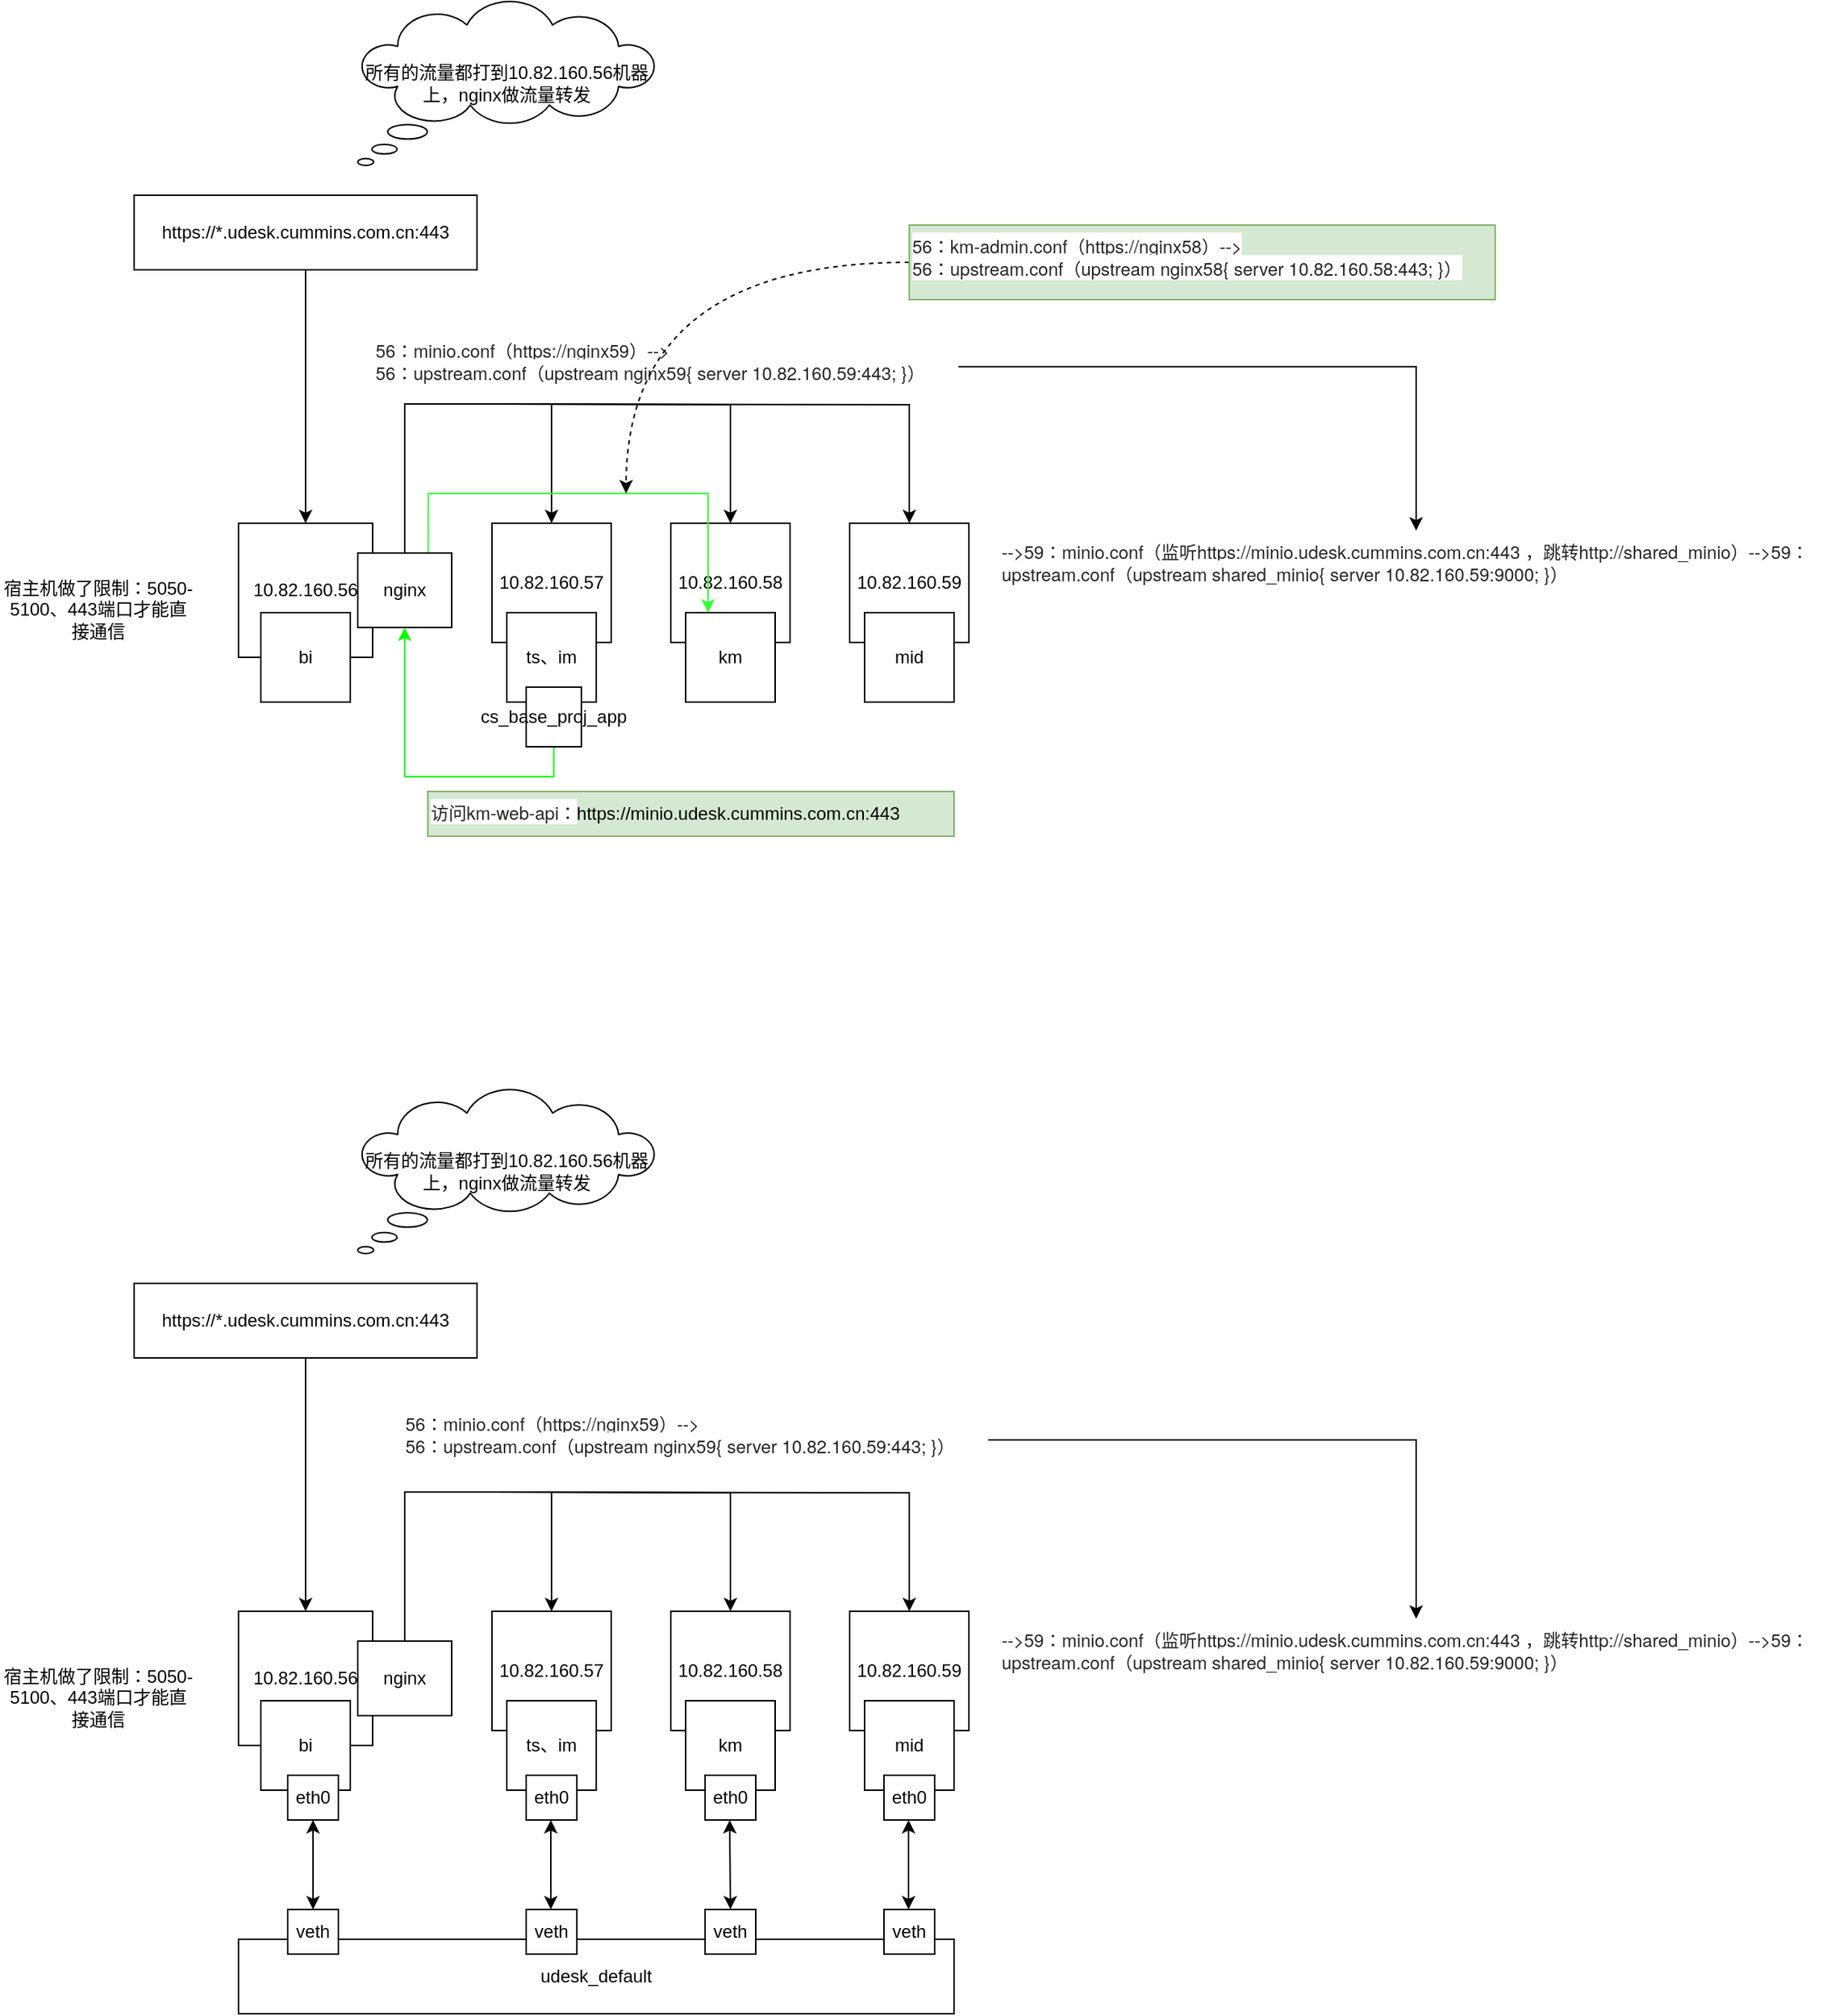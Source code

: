 <mxfile version="21.6.5" type="github">
  <diagram name="第 1 页" id="HHds0NfPTQCZL_9P8zOE">
    <mxGraphModel dx="1221" dy="1929" grid="1" gridSize="10" guides="1" tooltips="1" connect="1" arrows="1" fold="1" page="1" pageScale="1" pageWidth="827" pageHeight="1169" math="0" shadow="0">
      <root>
        <mxCell id="0" />
        <mxCell id="1" parent="0" />
        <mxCell id="YiTPZKBgpAGOMU6v1IsZ-1" value="10.82.160.57" style="whiteSpace=wrap;html=1;aspect=fixed;" parent="1" vertex="1">
          <mxGeometry x="350" y="340" width="80" height="80" as="geometry" />
        </mxCell>
        <mxCell id="YiTPZKBgpAGOMU6v1IsZ-2" value="10.82.160.59" style="whiteSpace=wrap;html=1;aspect=fixed;" parent="1" vertex="1">
          <mxGeometry x="590" y="340" width="80" height="80" as="geometry" />
        </mxCell>
        <mxCell id="YiTPZKBgpAGOMU6v1IsZ-3" value="10.82.160.56" style="whiteSpace=wrap;html=1;aspect=fixed;" parent="1" vertex="1">
          <mxGeometry x="180" y="340" width="90" height="90" as="geometry" />
        </mxCell>
        <mxCell id="YiTPZKBgpAGOMU6v1IsZ-4" value="10.82.160.58" style="whiteSpace=wrap;html=1;aspect=fixed;" parent="1" vertex="1">
          <mxGeometry x="470" y="340" width="80" height="80" as="geometry" />
        </mxCell>
        <mxCell id="YiTPZKBgpAGOMU6v1IsZ-6" value="bi" style="rounded=0;whiteSpace=wrap;html=1;" parent="1" vertex="1">
          <mxGeometry x="195" y="400" width="60" height="60" as="geometry" />
        </mxCell>
        <mxCell id="YiTPZKBgpAGOMU6v1IsZ-7" value="ts、im" style="rounded=0;whiteSpace=wrap;html=1;" parent="1" vertex="1">
          <mxGeometry x="360" y="400" width="60" height="60" as="geometry" />
        </mxCell>
        <mxCell id="YiTPZKBgpAGOMU6v1IsZ-8" value="km" style="rounded=0;whiteSpace=wrap;html=1;" parent="1" vertex="1">
          <mxGeometry x="480" y="400" width="60" height="60" as="geometry" />
        </mxCell>
        <mxCell id="YiTPZKBgpAGOMU6v1IsZ-9" value="mid" style="rounded=0;whiteSpace=wrap;html=1;" parent="1" vertex="1">
          <mxGeometry x="600" y="400" width="60" height="60" as="geometry" />
        </mxCell>
        <mxCell id="Fkpc_GHQShyurQD3g6tz-13" style="edgeStyle=orthogonalEdgeStyle;rounded=0;orthogonalLoop=1;jettySize=auto;html=1;exitX=0.5;exitY=1;exitDx=0;exitDy=0;" parent="1" target="YiTPZKBgpAGOMU6v1IsZ-4" edge="1">
          <mxGeometry relative="1" as="geometry">
            <mxPoint x="350" y="260" as="sourcePoint" />
          </mxGeometry>
        </mxCell>
        <mxCell id="Fkpc_GHQShyurQD3g6tz-14" style="edgeStyle=orthogonalEdgeStyle;rounded=0;orthogonalLoop=1;jettySize=auto;html=1;exitX=0.5;exitY=1;exitDx=0;exitDy=0;entryX=0.5;entryY=0;entryDx=0;entryDy=0;" parent="1" target="YiTPZKBgpAGOMU6v1IsZ-2" edge="1">
          <mxGeometry relative="1" as="geometry">
            <mxPoint x="350" y="260" as="sourcePoint" />
          </mxGeometry>
        </mxCell>
        <mxCell id="Fkpc_GHQShyurQD3g6tz-10" style="edgeStyle=orthogonalEdgeStyle;rounded=0;orthogonalLoop=1;jettySize=auto;html=1;exitX=0.5;exitY=1;exitDx=0;exitDy=0;" parent="1" source="bZMFv0LGt8GlVsN6NAvU-17" target="YiTPZKBgpAGOMU6v1IsZ-3" edge="1">
          <mxGeometry relative="1" as="geometry" />
        </mxCell>
        <mxCell id="bZMFv0LGt8GlVsN6NAvU-17" value="https://*.udesk.cummins.com.cn:443" style="rounded=0;whiteSpace=wrap;html=1;" parent="1" vertex="1">
          <mxGeometry x="110" y="120" width="230" height="50" as="geometry" />
        </mxCell>
        <mxCell id="Fkpc_GHQShyurQD3g6tz-1" value="&lt;span style=&quot;color: rgb(38, 38, 38); font-family: &amp;quot;Helvetica Neue&amp;quot;, &amp;quot;Chinese Quote&amp;quot;, BlinkMacSystemFont, &amp;quot;Segoe UI&amp;quot;, Roboto, &amp;quot;PingFang SC&amp;quot;, &amp;quot;Hiragino Sans GB&amp;quot;, &amp;quot;Microsoft YaHei&amp;quot;, &amp;quot;Helvetica Neue&amp;quot;, Helvetica, Arial, sans-serif; font-size: 12px; font-style: normal; font-variant-ligatures: normal; font-variant-caps: normal; font-weight: 400; letter-spacing: normal; orphans: 2; text-align: left; text-indent: 0px; text-transform: none; widows: 2; word-spacing: 0px; -webkit-text-stroke-width: 0px; background-color: rgb(255, 255, 255); text-decoration-thickness: initial; text-decoration-style: initial; text-decoration-color: initial; float: none; display: inline !important;&quot;&gt;--&amp;gt;59：minio.conf（监听https://minio.udesk.cummins.com.cn:443 ，跳转http://shared_minio）--&amp;gt;59：upstream.conf（upstream shared_minio{ server 10.82.160.59:9000; }）&lt;/span&gt;&lt;br&gt;" style="text;whiteSpace=wrap;html=1;" parent="1" vertex="1">
          <mxGeometry x="690" y="345" width="560" height="80" as="geometry" />
        </mxCell>
        <mxCell id="Fkpc_GHQShyurQD3g6tz-3" value="&lt;div style=&quot;text-align: center;&quot;&gt;&lt;span style=&quot;background-color: initial;&quot;&gt;宿主机做了限制：5050-5100、443端口才能直接通信&lt;/span&gt;&lt;/div&gt;" style="text;whiteSpace=wrap;html=1;" parent="1" vertex="1">
          <mxGeometry x="20" y="370" width="130" height="60" as="geometry" />
        </mxCell>
        <mxCell id="Fkpc_GHQShyurQD3g6tz-19" style="edgeStyle=orthogonalEdgeStyle;rounded=0;orthogonalLoop=1;jettySize=auto;html=1;" parent="1" source="Fkpc_GHQShyurQD3g6tz-5" target="Fkpc_GHQShyurQD3g6tz-1" edge="1">
          <mxGeometry relative="1" as="geometry" />
        </mxCell>
        <mxCell id="Fkpc_GHQShyurQD3g6tz-5" value="&lt;span style=&quot;border-color: var(--border-color); font-size: 12px; font-style: normal; font-variant-ligatures: normal; font-variant-caps: normal; font-weight: 400; letter-spacing: normal; orphans: 2; text-align: left; text-indent: 0px; text-transform: none; widows: 2; word-spacing: 0px; -webkit-text-stroke-width: 0px; text-decoration-thickness: initial; text-decoration-style: initial; text-decoration-color: initial; color: rgb(38, 38, 38); font-family: &amp;quot;Helvetica Neue&amp;quot;, &amp;quot;Chinese Quote&amp;quot;, BlinkMacSystemFont, &amp;quot;Segoe UI&amp;quot;, Roboto, &amp;quot;PingFang SC&amp;quot;, &amp;quot;Hiragino Sans GB&amp;quot;, &amp;quot;Microsoft YaHei&amp;quot;, &amp;quot;Helvetica Neue&amp;quot;, Helvetica, Arial, sans-serif; background-color: rgb(255, 255, 255); float: none; display: inline !important;&quot;&gt;56：minio.conf（https://nginx59）--&amp;gt;&lt;br&gt;56：upstream.conf（upstream nginx59{ server 10.82.160.59:443; }）&lt;/span&gt;" style="text;whiteSpace=wrap;html=1;" parent="1" vertex="1">
          <mxGeometry x="270" y="210" width="393" height="50" as="geometry" />
        </mxCell>
        <mxCell id="Fkpc_GHQShyurQD3g6tz-9" value="所有的流量都打到10.82.160.56机器上，nginx做流量转发" style="whiteSpace=wrap;html=1;shape=mxgraph.basic.cloud_callout" parent="1" vertex="1">
          <mxGeometry x="260" y="-10" width="200" height="110" as="geometry" />
        </mxCell>
        <mxCell id="Fkpc_GHQShyurQD3g6tz-18" style="edgeStyle=orthogonalEdgeStyle;rounded=0;orthogonalLoop=1;jettySize=auto;html=1;exitX=0.5;exitY=0;exitDx=0;exitDy=0;entryX=0.5;entryY=0;entryDx=0;entryDy=0;" parent="1" source="Fkpc_GHQShyurQD3g6tz-15" target="YiTPZKBgpAGOMU6v1IsZ-1" edge="1">
          <mxGeometry relative="1" as="geometry">
            <Array as="points">
              <mxPoint x="292" y="260" />
              <mxPoint x="390" y="260" />
            </Array>
          </mxGeometry>
        </mxCell>
        <mxCell id="E4BPwbB2LzIIyNB-TkCu-41" style="edgeStyle=orthogonalEdgeStyle;rounded=0;orthogonalLoop=1;jettySize=auto;html=1;exitX=0.75;exitY=0;exitDx=0;exitDy=0;entryX=0.25;entryY=0;entryDx=0;entryDy=0;strokeColor=#33FF33;" edge="1" parent="1" source="Fkpc_GHQShyurQD3g6tz-15" target="YiTPZKBgpAGOMU6v1IsZ-8">
          <mxGeometry relative="1" as="geometry">
            <Array as="points">
              <mxPoint x="307" y="320" />
              <mxPoint x="495" y="320" />
            </Array>
          </mxGeometry>
        </mxCell>
        <mxCell id="Fkpc_GHQShyurQD3g6tz-15" value="nginx" style="rounded=0;whiteSpace=wrap;html=1;" parent="1" vertex="1">
          <mxGeometry x="260" y="360" width="63" height="50" as="geometry" />
        </mxCell>
        <mxCell id="E4BPwbB2LzIIyNB-TkCu-1" value="10.82.160.57" style="whiteSpace=wrap;html=1;aspect=fixed;" vertex="1" parent="1">
          <mxGeometry x="350" y="1070" width="80" height="80" as="geometry" />
        </mxCell>
        <mxCell id="E4BPwbB2LzIIyNB-TkCu-2" value="10.82.160.59" style="whiteSpace=wrap;html=1;aspect=fixed;" vertex="1" parent="1">
          <mxGeometry x="590" y="1070" width="80" height="80" as="geometry" />
        </mxCell>
        <mxCell id="E4BPwbB2LzIIyNB-TkCu-3" value="10.82.160.56" style="whiteSpace=wrap;html=1;aspect=fixed;" vertex="1" parent="1">
          <mxGeometry x="180" y="1070" width="90" height="90" as="geometry" />
        </mxCell>
        <mxCell id="E4BPwbB2LzIIyNB-TkCu-4" value="10.82.160.58" style="whiteSpace=wrap;html=1;aspect=fixed;" vertex="1" parent="1">
          <mxGeometry x="470" y="1070" width="80" height="80" as="geometry" />
        </mxCell>
        <mxCell id="E4BPwbB2LzIIyNB-TkCu-5" value="udesk_default" style="rounded=0;whiteSpace=wrap;html=1;" vertex="1" parent="1">
          <mxGeometry x="180" y="1290" width="480" height="50" as="geometry" />
        </mxCell>
        <mxCell id="E4BPwbB2LzIIyNB-TkCu-6" value="bi" style="rounded=0;whiteSpace=wrap;html=1;" vertex="1" parent="1">
          <mxGeometry x="195" y="1130" width="60" height="60" as="geometry" />
        </mxCell>
        <mxCell id="E4BPwbB2LzIIyNB-TkCu-7" value="ts、im" style="rounded=0;whiteSpace=wrap;html=1;" vertex="1" parent="1">
          <mxGeometry x="360" y="1130" width="60" height="60" as="geometry" />
        </mxCell>
        <mxCell id="E4BPwbB2LzIIyNB-TkCu-8" value="km" style="rounded=0;whiteSpace=wrap;html=1;" vertex="1" parent="1">
          <mxGeometry x="480" y="1130" width="60" height="60" as="geometry" />
        </mxCell>
        <mxCell id="E4BPwbB2LzIIyNB-TkCu-9" value="mid" style="rounded=0;whiteSpace=wrap;html=1;" vertex="1" parent="1">
          <mxGeometry x="600" y="1130" width="60" height="60" as="geometry" />
        </mxCell>
        <mxCell id="E4BPwbB2LzIIyNB-TkCu-10" value="eth0" style="rounded=0;whiteSpace=wrap;html=1;" vertex="1" parent="1">
          <mxGeometry x="213" y="1180" width="34" height="30" as="geometry" />
        </mxCell>
        <mxCell id="E4BPwbB2LzIIyNB-TkCu-11" value="eth0" style="rounded=0;whiteSpace=wrap;html=1;" vertex="1" parent="1">
          <mxGeometry x="613" y="1180" width="34" height="30" as="geometry" />
        </mxCell>
        <mxCell id="E4BPwbB2LzIIyNB-TkCu-12" value="eth0" style="rounded=0;whiteSpace=wrap;html=1;" vertex="1" parent="1">
          <mxGeometry x="493" y="1180" width="34" height="30" as="geometry" />
        </mxCell>
        <mxCell id="E4BPwbB2LzIIyNB-TkCu-13" value="eth0" style="rounded=0;whiteSpace=wrap;html=1;" vertex="1" parent="1">
          <mxGeometry x="373" y="1180" width="34" height="30" as="geometry" />
        </mxCell>
        <mxCell id="E4BPwbB2LzIIyNB-TkCu-14" value="veth" style="rounded=0;whiteSpace=wrap;html=1;" vertex="1" parent="1">
          <mxGeometry x="213" y="1270" width="34" height="30" as="geometry" />
        </mxCell>
        <mxCell id="E4BPwbB2LzIIyNB-TkCu-15" value="veth" style="rounded=0;whiteSpace=wrap;html=1;" vertex="1" parent="1">
          <mxGeometry x="613" y="1270" width="34" height="30" as="geometry" />
        </mxCell>
        <mxCell id="E4BPwbB2LzIIyNB-TkCu-16" value="veth" style="rounded=0;whiteSpace=wrap;html=1;" vertex="1" parent="1">
          <mxGeometry x="493" y="1270" width="34" height="30" as="geometry" />
        </mxCell>
        <mxCell id="E4BPwbB2LzIIyNB-TkCu-17" value="veth" style="rounded=0;whiteSpace=wrap;html=1;" vertex="1" parent="1">
          <mxGeometry x="373" y="1270" width="34" height="30" as="geometry" />
        </mxCell>
        <mxCell id="E4BPwbB2LzIIyNB-TkCu-18" value="" style="endArrow=classic;startArrow=classic;html=1;rounded=0;entryX=0.5;entryY=1;entryDx=0;entryDy=0;exitX=0.5;exitY=0;exitDx=0;exitDy=0;" edge="1" parent="1" source="E4BPwbB2LzIIyNB-TkCu-14" target="E4BPwbB2LzIIyNB-TkCu-10">
          <mxGeometry width="50" height="50" relative="1" as="geometry">
            <mxPoint x="226" y="1270" as="sourcePoint" />
            <mxPoint x="276" y="1220" as="targetPoint" />
          </mxGeometry>
        </mxCell>
        <mxCell id="E4BPwbB2LzIIyNB-TkCu-19" value="" style="endArrow=classic;startArrow=classic;html=1;rounded=0;entryX=0.5;entryY=1;entryDx=0;entryDy=0;exitX=0.5;exitY=0;exitDx=0;exitDy=0;" edge="1" parent="1">
          <mxGeometry width="50" height="50" relative="1" as="geometry">
            <mxPoint x="629.5" y="1270" as="sourcePoint" />
            <mxPoint x="629.5" y="1210" as="targetPoint" />
          </mxGeometry>
        </mxCell>
        <mxCell id="E4BPwbB2LzIIyNB-TkCu-20" value="" style="endArrow=classic;startArrow=classic;html=1;rounded=0;entryX=0.5;entryY=1;entryDx=0;entryDy=0;" edge="1" parent="1">
          <mxGeometry width="50" height="50" relative="1" as="geometry">
            <mxPoint x="510" y="1270" as="sourcePoint" />
            <mxPoint x="509.5" y="1210" as="targetPoint" />
          </mxGeometry>
        </mxCell>
        <mxCell id="E4BPwbB2LzIIyNB-TkCu-21" value="" style="endArrow=classic;startArrow=classic;html=1;rounded=0;entryX=0.5;entryY=1;entryDx=0;entryDy=0;exitX=0.5;exitY=0;exitDx=0;exitDy=0;" edge="1" parent="1">
          <mxGeometry width="50" height="50" relative="1" as="geometry">
            <mxPoint x="389.5" y="1270" as="sourcePoint" />
            <mxPoint x="389.5" y="1210" as="targetPoint" />
          </mxGeometry>
        </mxCell>
        <mxCell id="E4BPwbB2LzIIyNB-TkCu-22" style="edgeStyle=orthogonalEdgeStyle;rounded=0;orthogonalLoop=1;jettySize=auto;html=1;exitX=0.5;exitY=1;exitDx=0;exitDy=0;" edge="1" parent="1" target="E4BPwbB2LzIIyNB-TkCu-4">
          <mxGeometry relative="1" as="geometry">
            <mxPoint x="350" y="990" as="sourcePoint" />
          </mxGeometry>
        </mxCell>
        <mxCell id="E4BPwbB2LzIIyNB-TkCu-23" style="edgeStyle=orthogonalEdgeStyle;rounded=0;orthogonalLoop=1;jettySize=auto;html=1;exitX=0.5;exitY=1;exitDx=0;exitDy=0;entryX=0.5;entryY=0;entryDx=0;entryDy=0;" edge="1" parent="1" target="E4BPwbB2LzIIyNB-TkCu-2">
          <mxGeometry relative="1" as="geometry">
            <mxPoint x="350" y="990" as="sourcePoint" />
          </mxGeometry>
        </mxCell>
        <mxCell id="E4BPwbB2LzIIyNB-TkCu-24" style="edgeStyle=orthogonalEdgeStyle;rounded=0;orthogonalLoop=1;jettySize=auto;html=1;exitX=0.5;exitY=1;exitDx=0;exitDy=0;" edge="1" parent="1" source="E4BPwbB2LzIIyNB-TkCu-25" target="E4BPwbB2LzIIyNB-TkCu-3">
          <mxGeometry relative="1" as="geometry" />
        </mxCell>
        <mxCell id="E4BPwbB2LzIIyNB-TkCu-25" value="https://*.udesk.cummins.com.cn:443" style="rounded=0;whiteSpace=wrap;html=1;" vertex="1" parent="1">
          <mxGeometry x="110" y="850" width="230" height="50" as="geometry" />
        </mxCell>
        <mxCell id="E4BPwbB2LzIIyNB-TkCu-26" value="&lt;span style=&quot;color: rgb(38, 38, 38); font-family: &amp;quot;Helvetica Neue&amp;quot;, &amp;quot;Chinese Quote&amp;quot;, BlinkMacSystemFont, &amp;quot;Segoe UI&amp;quot;, Roboto, &amp;quot;PingFang SC&amp;quot;, &amp;quot;Hiragino Sans GB&amp;quot;, &amp;quot;Microsoft YaHei&amp;quot;, &amp;quot;Helvetica Neue&amp;quot;, Helvetica, Arial, sans-serif; font-size: 12px; font-style: normal; font-variant-ligatures: normal; font-variant-caps: normal; font-weight: 400; letter-spacing: normal; orphans: 2; text-align: left; text-indent: 0px; text-transform: none; widows: 2; word-spacing: 0px; -webkit-text-stroke-width: 0px; background-color: rgb(255, 255, 255); text-decoration-thickness: initial; text-decoration-style: initial; text-decoration-color: initial; float: none; display: inline !important;&quot;&gt;--&amp;gt;59：minio.conf（监听https://minio.udesk.cummins.com.cn:443 ，跳转http://shared_minio）--&amp;gt;59：upstream.conf（upstream shared_minio{ server 10.82.160.59:9000; }）&lt;/span&gt;&lt;br&gt;" style="text;whiteSpace=wrap;html=1;" vertex="1" parent="1">
          <mxGeometry x="690" y="1075" width="560" height="80" as="geometry" />
        </mxCell>
        <mxCell id="E4BPwbB2LzIIyNB-TkCu-27" value="&lt;div style=&quot;text-align: center;&quot;&gt;&lt;span style=&quot;background-color: initial;&quot;&gt;宿主机做了限制：5050-5100、443端口才能直接通信&lt;/span&gt;&lt;/div&gt;" style="text;whiteSpace=wrap;html=1;" vertex="1" parent="1">
          <mxGeometry x="20" y="1100" width="130" height="60" as="geometry" />
        </mxCell>
        <mxCell id="E4BPwbB2LzIIyNB-TkCu-28" style="edgeStyle=orthogonalEdgeStyle;rounded=0;orthogonalLoop=1;jettySize=auto;html=1;" edge="1" parent="1" source="E4BPwbB2LzIIyNB-TkCu-29" target="E4BPwbB2LzIIyNB-TkCu-26">
          <mxGeometry relative="1" as="geometry" />
        </mxCell>
        <mxCell id="E4BPwbB2LzIIyNB-TkCu-29" value="&lt;span style=&quot;border-color: var(--border-color); font-size: 12px; font-style: normal; font-variant-ligatures: normal; font-variant-caps: normal; font-weight: 400; letter-spacing: normal; orphans: 2; text-align: left; text-indent: 0px; text-transform: none; widows: 2; word-spacing: 0px; -webkit-text-stroke-width: 0px; text-decoration-thickness: initial; text-decoration-style: initial; text-decoration-color: initial; color: rgb(38, 38, 38); font-family: &amp;quot;Helvetica Neue&amp;quot;, &amp;quot;Chinese Quote&amp;quot;, BlinkMacSystemFont, &amp;quot;Segoe UI&amp;quot;, Roboto, &amp;quot;PingFang SC&amp;quot;, &amp;quot;Hiragino Sans GB&amp;quot;, &amp;quot;Microsoft YaHei&amp;quot;, &amp;quot;Helvetica Neue&amp;quot;, Helvetica, Arial, sans-serif; background-color: rgb(255, 255, 255); float: none; display: inline !important;&quot;&gt;56：minio.conf（https://nginx59）--&amp;gt;&lt;br&gt;56：upstream.conf（upstream nginx59{ server 10.82.160.59:443; }）&lt;/span&gt;" style="text;whiteSpace=wrap;html=1;" vertex="1" parent="1">
          <mxGeometry x="290" y="930" width="393" height="50" as="geometry" />
        </mxCell>
        <mxCell id="E4BPwbB2LzIIyNB-TkCu-30" value="所有的流量都打到10.82.160.56机器上，nginx做流量转发" style="whiteSpace=wrap;html=1;shape=mxgraph.basic.cloud_callout" vertex="1" parent="1">
          <mxGeometry x="260" y="720" width="200" height="110" as="geometry" />
        </mxCell>
        <mxCell id="E4BPwbB2LzIIyNB-TkCu-31" style="edgeStyle=orthogonalEdgeStyle;rounded=0;orthogonalLoop=1;jettySize=auto;html=1;exitX=0.5;exitY=0;exitDx=0;exitDy=0;entryX=0.5;entryY=0;entryDx=0;entryDy=0;" edge="1" parent="1" source="E4BPwbB2LzIIyNB-TkCu-32" target="E4BPwbB2LzIIyNB-TkCu-1">
          <mxGeometry relative="1" as="geometry">
            <Array as="points">
              <mxPoint x="292" y="990" />
              <mxPoint x="390" y="990" />
            </Array>
          </mxGeometry>
        </mxCell>
        <mxCell id="E4BPwbB2LzIIyNB-TkCu-32" value="nginx" style="rounded=0;whiteSpace=wrap;html=1;" vertex="1" parent="1">
          <mxGeometry x="260" y="1090" width="63" height="50" as="geometry" />
        </mxCell>
        <mxCell id="E4BPwbB2LzIIyNB-TkCu-38" style="edgeStyle=orthogonalEdgeStyle;rounded=0;orthogonalLoop=1;jettySize=auto;html=1;exitX=0.5;exitY=1;exitDx=0;exitDy=0;entryX=0.5;entryY=1;entryDx=0;entryDy=0;strokeColor=#00FF00;" edge="1" parent="1" source="E4BPwbB2LzIIyNB-TkCu-33" target="Fkpc_GHQShyurQD3g6tz-15">
          <mxGeometry relative="1" as="geometry" />
        </mxCell>
        <mxCell id="E4BPwbB2LzIIyNB-TkCu-33" value="cs_base_proj_app" style="rounded=0;whiteSpace=wrap;html=1;" vertex="1" parent="1">
          <mxGeometry x="373" y="450" width="37" height="40" as="geometry" />
        </mxCell>
        <mxCell id="E4BPwbB2LzIIyNB-TkCu-37" value="&lt;font face=&quot;Helvetica Neue, Chinese Quote, BlinkMacSystemFont, Segoe UI, Roboto, PingFang SC, Hiragino Sans GB, Microsoft YaHei, Helvetica Neue, Helvetica, Arial, sans-serif&quot; color=&quot;#262626&quot;&gt;&lt;span style=&quot;background-color: rgb(255, 255, 255);&quot;&gt;访问km-web-api：&lt;/span&gt;&lt;/font&gt;https://minio.udesk.cummins.com.cn:443" style="text;whiteSpace=wrap;html=1;fillColor=#d5e8d4;strokeColor=#82b366;" vertex="1" parent="1">
          <mxGeometry x="307" y="520" width="353" height="30" as="geometry" />
        </mxCell>
        <mxCell id="E4BPwbB2LzIIyNB-TkCu-43" style="edgeStyle=orthogonalEdgeStyle;rounded=0;orthogonalLoop=1;jettySize=auto;html=1;dashed=1;curved=1;" edge="1" parent="1" source="E4BPwbB2LzIIyNB-TkCu-42">
          <mxGeometry relative="1" as="geometry">
            <mxPoint x="440" y="320" as="targetPoint" />
          </mxGeometry>
        </mxCell>
        <mxCell id="E4BPwbB2LzIIyNB-TkCu-42" value="&lt;span style=&quot;border-color: var(--border-color); font-size: 12px; font-style: normal; font-variant-ligatures: normal; font-variant-caps: normal; font-weight: 400; letter-spacing: normal; orphans: 2; text-align: left; text-indent: 0px; text-transform: none; widows: 2; word-spacing: 0px; -webkit-text-stroke-width: 0px; text-decoration-thickness: initial; text-decoration-style: initial; text-decoration-color: initial; color: rgb(38, 38, 38); font-family: &amp;quot;Helvetica Neue&amp;quot;, &amp;quot;Chinese Quote&amp;quot;, BlinkMacSystemFont, &amp;quot;Segoe UI&amp;quot;, Roboto, &amp;quot;PingFang SC&amp;quot;, &amp;quot;Hiragino Sans GB&amp;quot;, &amp;quot;Microsoft YaHei&amp;quot;, &amp;quot;Helvetica Neue&amp;quot;, Helvetica, Arial, sans-serif; background-color: rgb(255, 255, 255); float: none; display: inline !important;&quot;&gt;56：km-admin.conf（https://nginx58）--&amp;gt;&lt;br&gt;56：upstream.conf（upstream nginx58{ server 10.82.160.58:443; }）&lt;/span&gt;" style="text;whiteSpace=wrap;html=1;fillColor=#d5e8d4;strokeColor=#82b366;" vertex="1" parent="1">
          <mxGeometry x="630" y="140" width="393" height="50" as="geometry" />
        </mxCell>
      </root>
    </mxGraphModel>
  </diagram>
</mxfile>
